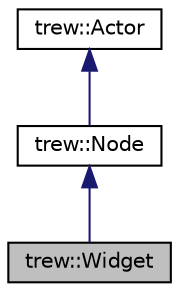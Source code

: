 digraph "trew::Widget"
{
 // LATEX_PDF_SIZE
  edge [fontname="Helvetica",fontsize="10",labelfontname="Helvetica",labelfontsize="10"];
  node [fontname="Helvetica",fontsize="10",shape=record];
  Node1 [label="trew::Widget",height=0.2,width=0.4,color="black", fillcolor="grey75", style="filled", fontcolor="black",tooltip=" "];
  Node2 -> Node1 [dir="back",color="midnightblue",fontsize="10",style="solid"];
  Node2 [label="trew::Node",height=0.2,width=0.4,color="black", fillcolor="white", style="filled",URL="$classtrew_1_1_node.html",tooltip=" "];
  Node3 -> Node2 [dir="back",color="midnightblue",fontsize="10",style="solid"];
  Node3 [label="trew::Actor",height=0.2,width=0.4,color="black", fillcolor="white", style="filled",URL="$classtrew_1_1_actor.html",tooltip=" "];
}
